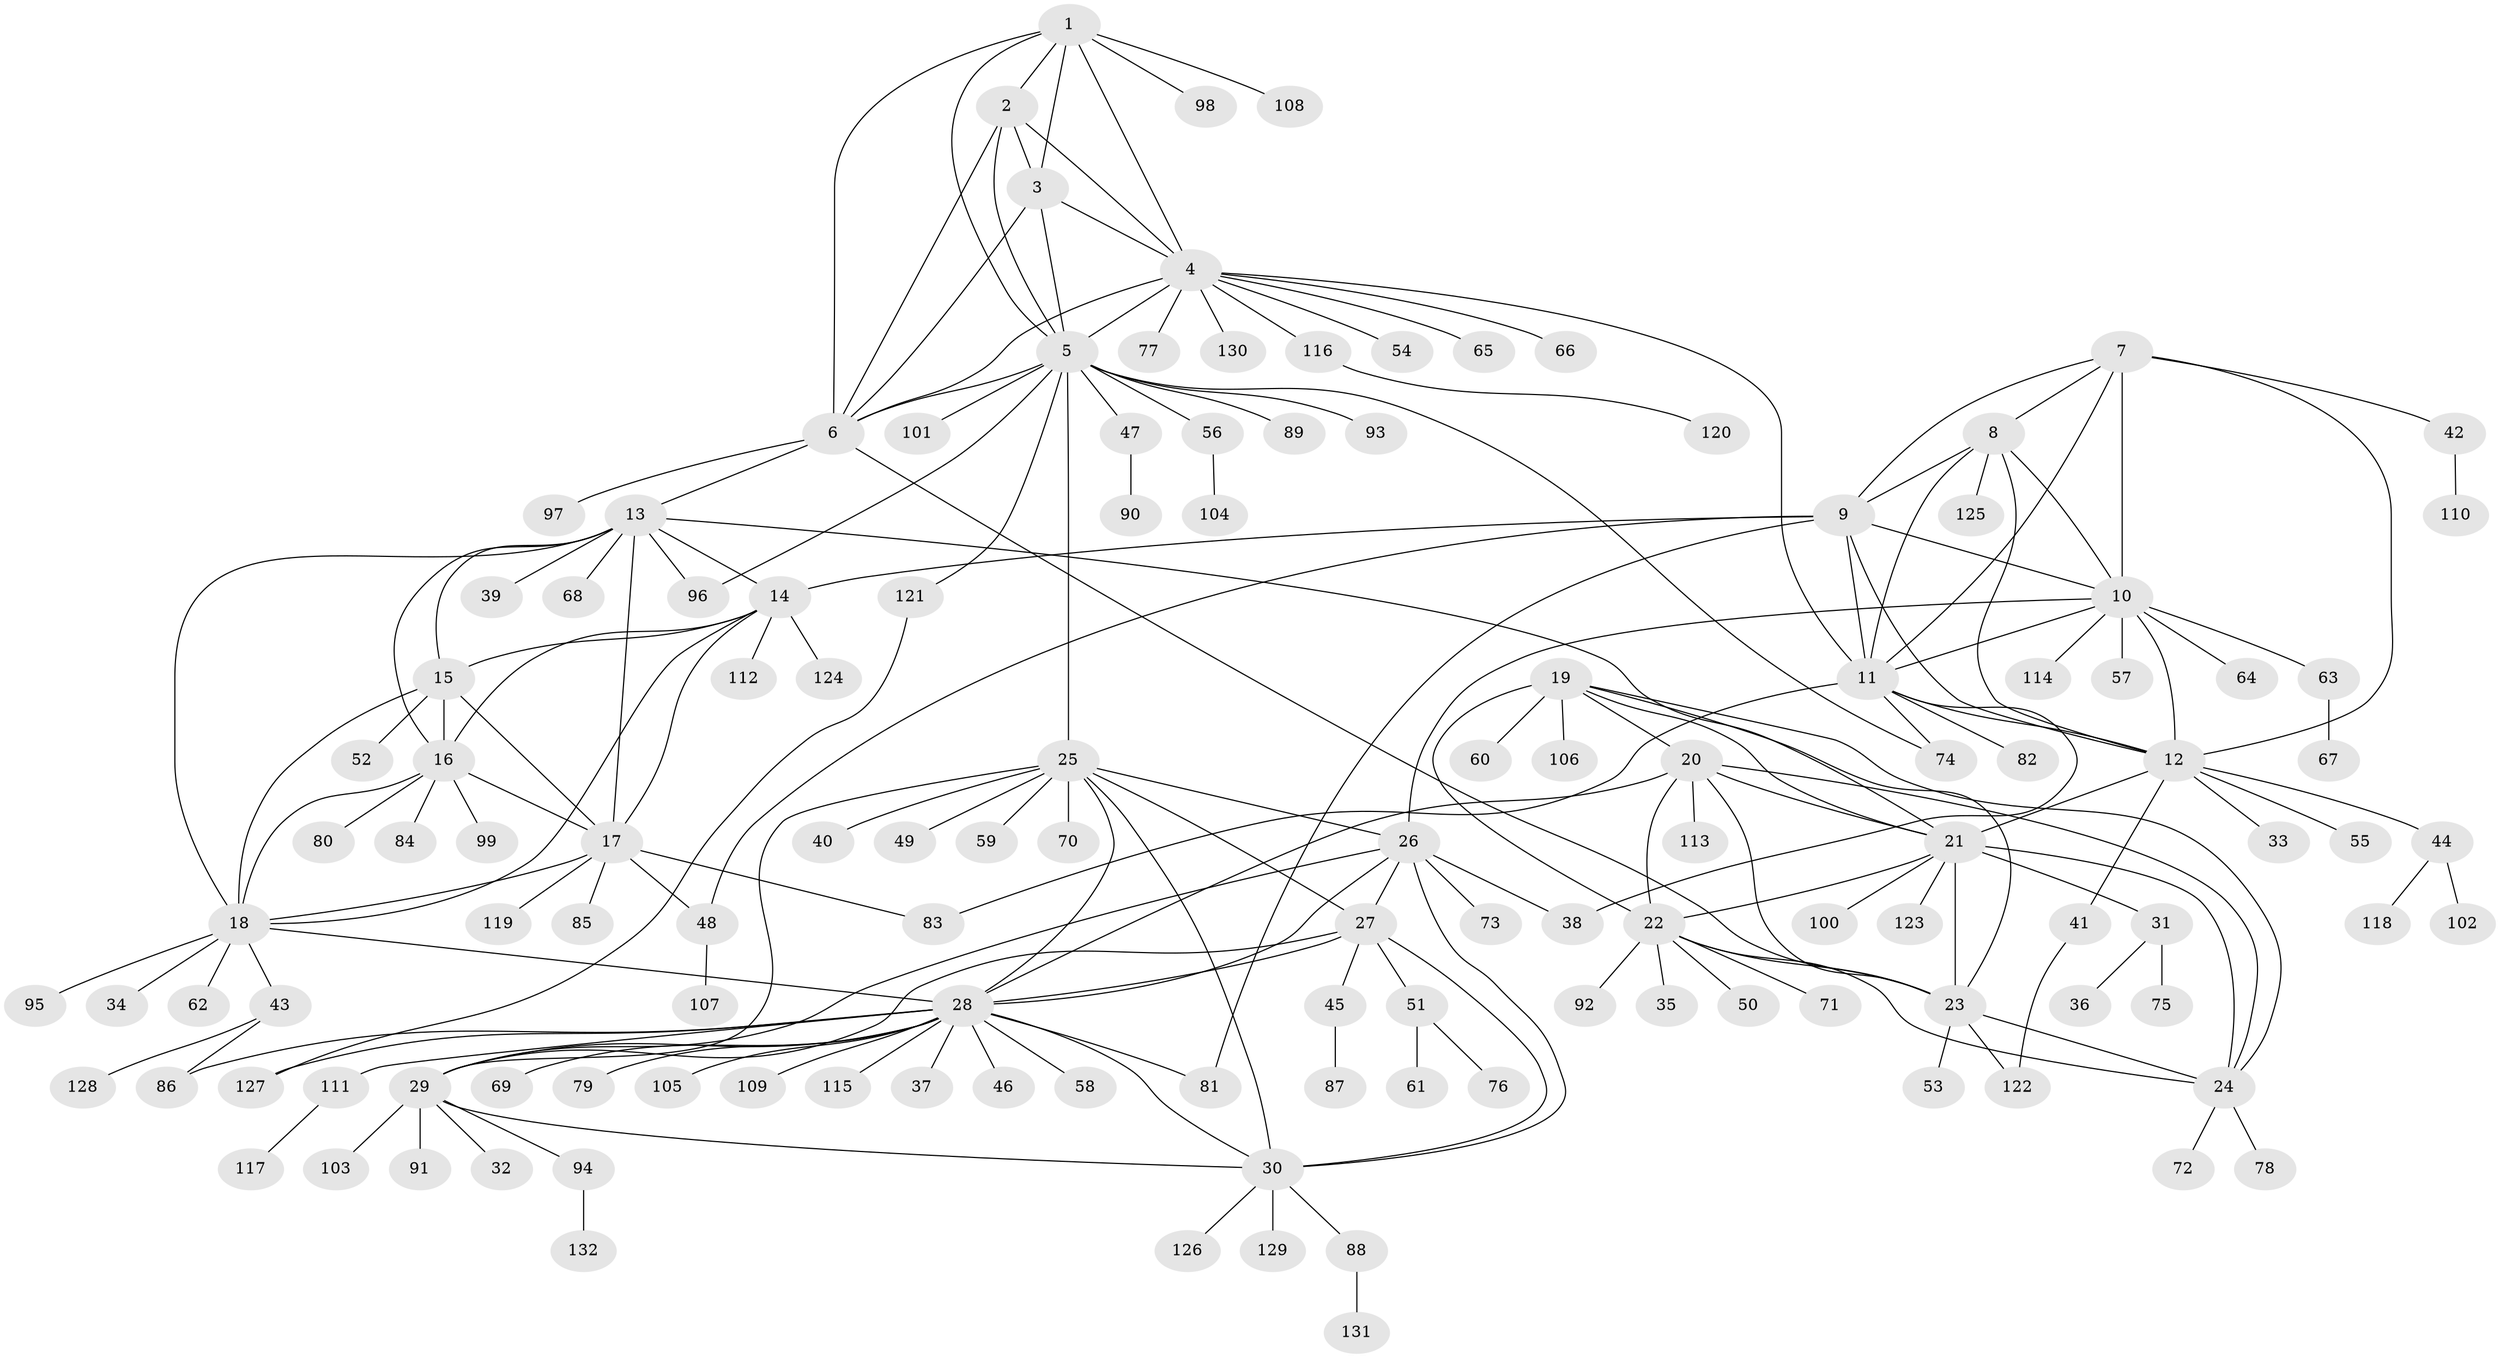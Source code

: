 // coarse degree distribution, {15: 0.009900990099009901, 4: 0.0297029702970297, 11: 0.009900990099009901, 6: 0.04950495049504951, 5: 0.009900990099009901, 9: 0.06930693069306931, 10: 0.019801980198019802, 7: 0.039603960396039604, 12: 0.009900990099009901, 17: 0.009900990099009901, 2: 0.09900990099009901, 1: 0.6336633663366337, 3: 0.009900990099009901}
// Generated by graph-tools (version 1.1) at 2025/52/02/27/25 19:52:18]
// undirected, 132 vertices, 196 edges
graph export_dot {
graph [start="1"]
  node [color=gray90,style=filled];
  1;
  2;
  3;
  4;
  5;
  6;
  7;
  8;
  9;
  10;
  11;
  12;
  13;
  14;
  15;
  16;
  17;
  18;
  19;
  20;
  21;
  22;
  23;
  24;
  25;
  26;
  27;
  28;
  29;
  30;
  31;
  32;
  33;
  34;
  35;
  36;
  37;
  38;
  39;
  40;
  41;
  42;
  43;
  44;
  45;
  46;
  47;
  48;
  49;
  50;
  51;
  52;
  53;
  54;
  55;
  56;
  57;
  58;
  59;
  60;
  61;
  62;
  63;
  64;
  65;
  66;
  67;
  68;
  69;
  70;
  71;
  72;
  73;
  74;
  75;
  76;
  77;
  78;
  79;
  80;
  81;
  82;
  83;
  84;
  85;
  86;
  87;
  88;
  89;
  90;
  91;
  92;
  93;
  94;
  95;
  96;
  97;
  98;
  99;
  100;
  101;
  102;
  103;
  104;
  105;
  106;
  107;
  108;
  109;
  110;
  111;
  112;
  113;
  114;
  115;
  116;
  117;
  118;
  119;
  120;
  121;
  122;
  123;
  124;
  125;
  126;
  127;
  128;
  129;
  130;
  131;
  132;
  1 -- 2;
  1 -- 3;
  1 -- 4;
  1 -- 5;
  1 -- 6;
  1 -- 98;
  1 -- 108;
  2 -- 3;
  2 -- 4;
  2 -- 5;
  2 -- 6;
  3 -- 4;
  3 -- 5;
  3 -- 6;
  4 -- 5;
  4 -- 6;
  4 -- 11;
  4 -- 54;
  4 -- 65;
  4 -- 66;
  4 -- 77;
  4 -- 116;
  4 -- 130;
  5 -- 6;
  5 -- 25;
  5 -- 47;
  5 -- 56;
  5 -- 74;
  5 -- 89;
  5 -- 93;
  5 -- 96;
  5 -- 101;
  5 -- 121;
  6 -- 13;
  6 -- 23;
  6 -- 97;
  7 -- 8;
  7 -- 9;
  7 -- 10;
  7 -- 11;
  7 -- 12;
  7 -- 42;
  8 -- 9;
  8 -- 10;
  8 -- 11;
  8 -- 12;
  8 -- 125;
  9 -- 10;
  9 -- 11;
  9 -- 12;
  9 -- 14;
  9 -- 48;
  9 -- 81;
  10 -- 11;
  10 -- 12;
  10 -- 26;
  10 -- 57;
  10 -- 63;
  10 -- 64;
  10 -- 114;
  11 -- 12;
  11 -- 38;
  11 -- 74;
  11 -- 82;
  11 -- 83;
  12 -- 21;
  12 -- 33;
  12 -- 41;
  12 -- 44;
  12 -- 55;
  13 -- 14;
  13 -- 15;
  13 -- 16;
  13 -- 17;
  13 -- 18;
  13 -- 21;
  13 -- 39;
  13 -- 68;
  13 -- 96;
  14 -- 15;
  14 -- 16;
  14 -- 17;
  14 -- 18;
  14 -- 112;
  14 -- 124;
  15 -- 16;
  15 -- 17;
  15 -- 18;
  15 -- 52;
  16 -- 17;
  16 -- 18;
  16 -- 80;
  16 -- 84;
  16 -- 99;
  17 -- 18;
  17 -- 48;
  17 -- 83;
  17 -- 85;
  17 -- 119;
  18 -- 28;
  18 -- 34;
  18 -- 43;
  18 -- 62;
  18 -- 95;
  19 -- 20;
  19 -- 21;
  19 -- 22;
  19 -- 23;
  19 -- 24;
  19 -- 60;
  19 -- 106;
  20 -- 21;
  20 -- 22;
  20 -- 23;
  20 -- 24;
  20 -- 28;
  20 -- 113;
  21 -- 22;
  21 -- 23;
  21 -- 24;
  21 -- 31;
  21 -- 100;
  21 -- 123;
  22 -- 23;
  22 -- 24;
  22 -- 35;
  22 -- 50;
  22 -- 71;
  22 -- 92;
  23 -- 24;
  23 -- 53;
  23 -- 122;
  24 -- 72;
  24 -- 78;
  25 -- 26;
  25 -- 27;
  25 -- 28;
  25 -- 29;
  25 -- 30;
  25 -- 40;
  25 -- 49;
  25 -- 59;
  25 -- 70;
  26 -- 27;
  26 -- 28;
  26 -- 29;
  26 -- 30;
  26 -- 38;
  26 -- 73;
  27 -- 28;
  27 -- 29;
  27 -- 30;
  27 -- 45;
  27 -- 51;
  28 -- 29;
  28 -- 30;
  28 -- 37;
  28 -- 46;
  28 -- 58;
  28 -- 69;
  28 -- 79;
  28 -- 81;
  28 -- 86;
  28 -- 105;
  28 -- 109;
  28 -- 111;
  28 -- 115;
  28 -- 127;
  29 -- 30;
  29 -- 32;
  29 -- 91;
  29 -- 94;
  29 -- 103;
  30 -- 88;
  30 -- 126;
  30 -- 129;
  31 -- 36;
  31 -- 75;
  41 -- 122;
  42 -- 110;
  43 -- 86;
  43 -- 128;
  44 -- 102;
  44 -- 118;
  45 -- 87;
  47 -- 90;
  48 -- 107;
  51 -- 61;
  51 -- 76;
  56 -- 104;
  63 -- 67;
  88 -- 131;
  94 -- 132;
  111 -- 117;
  116 -- 120;
  121 -- 127;
}
